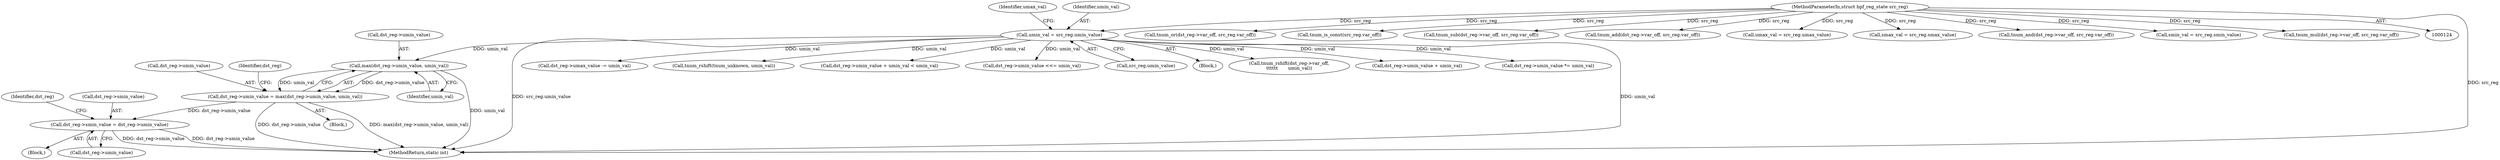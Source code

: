 digraph "0_linux_468f6eafa6c44cb2c5d8aad35e12f06c240a812a@pointer" {
"1000574" [label="(Call,max(dst_reg->umin_value, umin_val))"];
"1000173" [label="(Call,umin_val = src_reg.umin_value)"];
"1000128" [label="(MethodParameterIn,struct bpf_reg_state src_reg)"];
"1000570" [label="(Call,dst_reg->umin_value = max(dst_reg->umin_value, umin_val))"];
"1000617" [label="(Call,dst_reg->smin_value = dst_reg->umin_value)"];
"1000345" [label="(Call,dst_reg->umax_value -= umin_val)"];
"1000563" [label="(Call,tnum_or(dst_reg->var_off, src_reg.var_off))"];
"1000741" [label="(Call,tnum_rshift(tnum_unknown, umin_val))"];
"1000616" [label="(Block,)"];
"1000236" [label="(Call,dst_reg->umin_value + umin_val < umin_val)"];
"1000185" [label="(Call,tnum_is_const(src_reg.var_off))"];
"1000354" [label="(Call,tnum_sub(dst_reg->var_off, src_reg.var_off))"];
"1000277" [label="(Call,tnum_add(dst_reg->var_off, src_reg.var_off))"];
"1000179" [label="(Identifier,umax_val)"];
"1000617" [label="(Call,dst_reg->smin_value = dst_reg->umin_value)"];
"1000574" [label="(Call,max(dst_reg->umin_value, umin_val))"];
"1000649" [label="(Call,dst_reg->umin_value <<= umin_val)"];
"1000178" [label="(Call,umax_val = src_reg.umax_value)"];
"1000168" [label="(Call,smax_val = src_reg.smax_value)"];
"1000175" [label="(Call,src_reg.umin_value)"];
"1000129" [label="(Block,)"];
"1000474" [label="(Call,tnum_and(dst_reg->var_off, src_reg.var_off))"];
"1000575" [label="(Call,dst_reg->umin_value)"];
"1000571" [label="(Call,dst_reg->umin_value)"];
"1000771" [label="(MethodReturn,static int)"];
"1000174" [label="(Identifier,umin_val)"];
"1000731" [label="(Call,tnum_rshift(dst_reg->var_off,\n\t\t\t\t\t\t       umin_val))"];
"1000197" [label="(Block,)"];
"1000578" [label="(Identifier,umin_val)"];
"1000618" [label="(Call,dst_reg->smin_value)"];
"1000237" [label="(Call,dst_reg->umin_value + umin_val)"];
"1000581" [label="(Identifier,dst_reg)"];
"1000163" [label="(Call,smin_val = src_reg.smin_value)"];
"1000406" [label="(Call,dst_reg->umin_value *= umin_val)"];
"1000367" [label="(Call,tnum_mul(dst_reg->var_off, src_reg.var_off))"];
"1000621" [label="(Call,dst_reg->umin_value)"];
"1000173" [label="(Call,umin_val = src_reg.umin_value)"];
"1000570" [label="(Call,dst_reg->umin_value = max(dst_reg->umin_value, umin_val))"];
"1000626" [label="(Identifier,dst_reg)"];
"1000128" [label="(MethodParameterIn,struct bpf_reg_state src_reg)"];
"1000574" -> "1000570"  [label="AST: "];
"1000574" -> "1000578"  [label="CFG: "];
"1000575" -> "1000574"  [label="AST: "];
"1000578" -> "1000574"  [label="AST: "];
"1000570" -> "1000574"  [label="CFG: "];
"1000574" -> "1000771"  [label="DDG: umin_val"];
"1000574" -> "1000570"  [label="DDG: dst_reg->umin_value"];
"1000574" -> "1000570"  [label="DDG: umin_val"];
"1000173" -> "1000574"  [label="DDG: umin_val"];
"1000173" -> "1000129"  [label="AST: "];
"1000173" -> "1000175"  [label="CFG: "];
"1000174" -> "1000173"  [label="AST: "];
"1000175" -> "1000173"  [label="AST: "];
"1000179" -> "1000173"  [label="CFG: "];
"1000173" -> "1000771"  [label="DDG: umin_val"];
"1000173" -> "1000771"  [label="DDG: src_reg.umin_value"];
"1000128" -> "1000173"  [label="DDG: src_reg"];
"1000173" -> "1000236"  [label="DDG: umin_val"];
"1000173" -> "1000237"  [label="DDG: umin_val"];
"1000173" -> "1000345"  [label="DDG: umin_val"];
"1000173" -> "1000406"  [label="DDG: umin_val"];
"1000173" -> "1000649"  [label="DDG: umin_val"];
"1000173" -> "1000731"  [label="DDG: umin_val"];
"1000173" -> "1000741"  [label="DDG: umin_val"];
"1000128" -> "1000124"  [label="AST: "];
"1000128" -> "1000771"  [label="DDG: src_reg"];
"1000128" -> "1000163"  [label="DDG: src_reg"];
"1000128" -> "1000168"  [label="DDG: src_reg"];
"1000128" -> "1000178"  [label="DDG: src_reg"];
"1000128" -> "1000185"  [label="DDG: src_reg"];
"1000128" -> "1000277"  [label="DDG: src_reg"];
"1000128" -> "1000354"  [label="DDG: src_reg"];
"1000128" -> "1000367"  [label="DDG: src_reg"];
"1000128" -> "1000474"  [label="DDG: src_reg"];
"1000128" -> "1000563"  [label="DDG: src_reg"];
"1000570" -> "1000197"  [label="AST: "];
"1000571" -> "1000570"  [label="AST: "];
"1000581" -> "1000570"  [label="CFG: "];
"1000570" -> "1000771"  [label="DDG: dst_reg->umin_value"];
"1000570" -> "1000771"  [label="DDG: max(dst_reg->umin_value, umin_val)"];
"1000570" -> "1000617"  [label="DDG: dst_reg->umin_value"];
"1000617" -> "1000616"  [label="AST: "];
"1000617" -> "1000621"  [label="CFG: "];
"1000618" -> "1000617"  [label="AST: "];
"1000621" -> "1000617"  [label="AST: "];
"1000626" -> "1000617"  [label="CFG: "];
"1000617" -> "1000771"  [label="DDG: dst_reg->smin_value"];
"1000617" -> "1000771"  [label="DDG: dst_reg->umin_value"];
}
